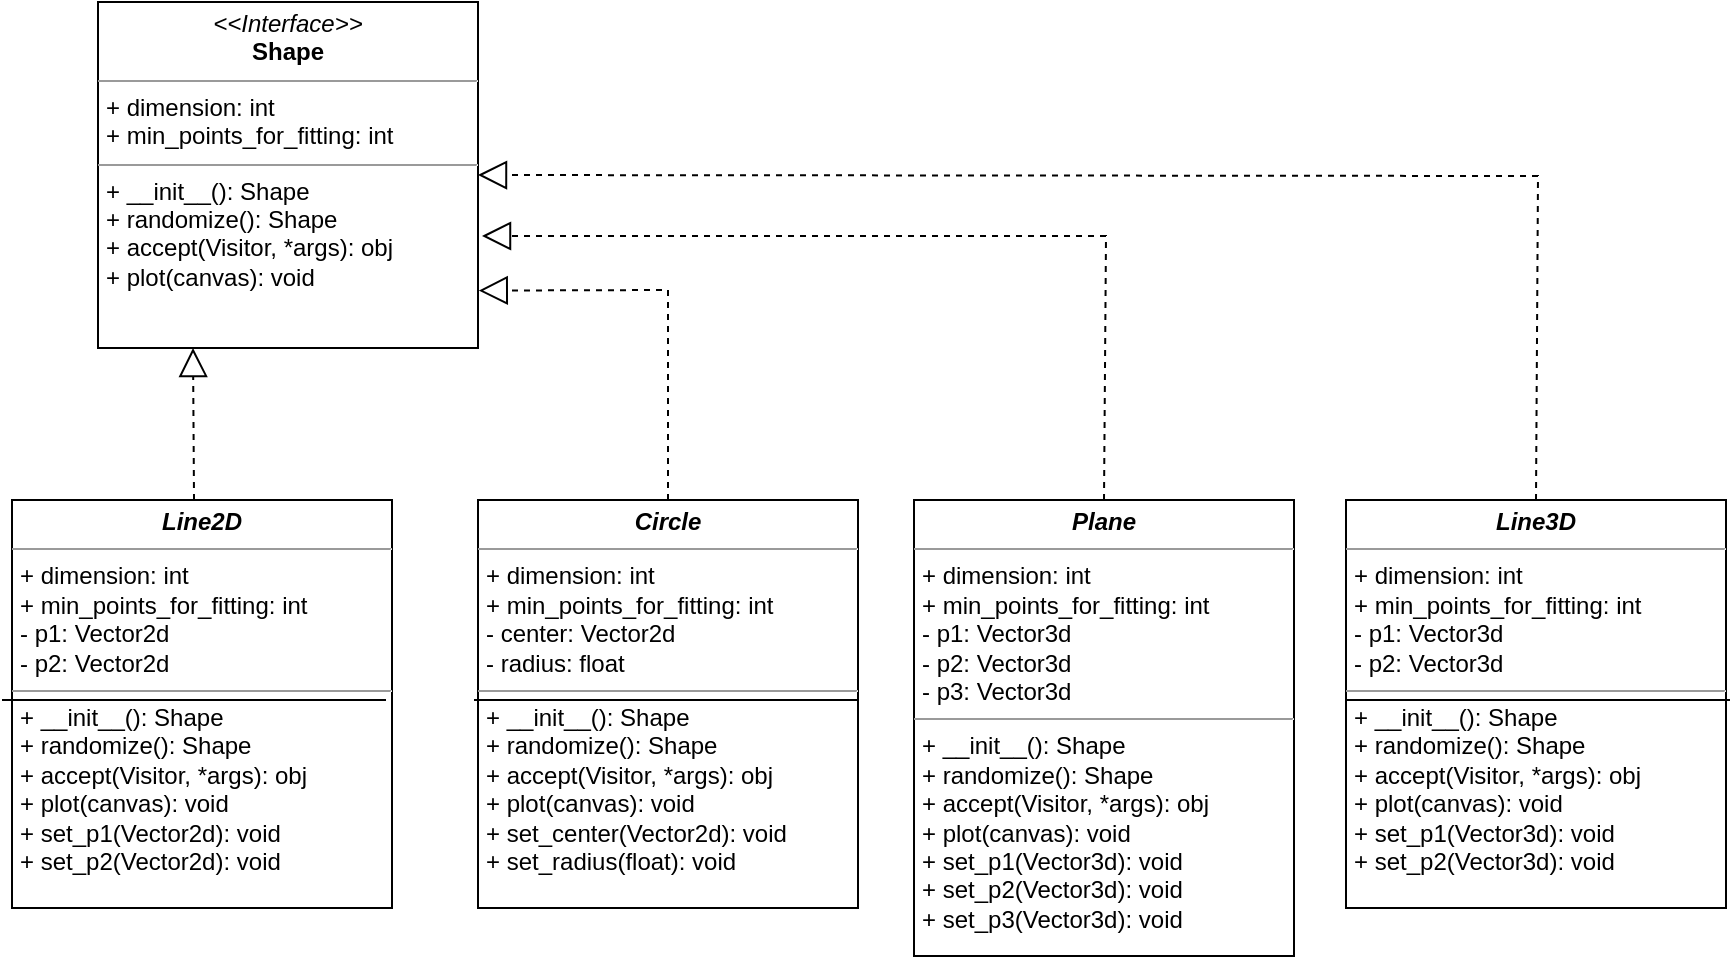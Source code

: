 <mxfile version="17.4.0" type="github"><diagram name="Page-1" id="c4acf3e9-155e-7222-9cf6-157b1a14988f"><mxGraphModel dx="1085" dy="580" grid="1" gridSize="12" guides="1" tooltips="1" connect="1" arrows="1" fold="1" page="1" pageScale="1" pageWidth="413" pageHeight="583" background="none" math="0" shadow="0"><root><mxCell id="0"/><mxCell id="1" parent="0"/><mxCell id="5d2195bd80daf111-35" style="edgeStyle=orthogonalEdgeStyle;rounded=0;html=1;dashed=1;labelBackgroundColor=none;startFill=0;endArrow=open;endFill=0;endSize=10;fontFamily=Verdana;fontSize=10;" parent="1" target="5d2195bd80daf111-8" edge="1"><mxGeometry relative="1" as="geometry"><Array as="points"><mxPoint x="545" y="970"/><mxPoint x="545" y="970"/></Array><mxPoint x="545" y="963.0" as="sourcePoint"/></mxGeometry></mxCell><mxCell id="5d2195bd80daf111-34" style="edgeStyle=orthogonalEdgeStyle;rounded=0;html=1;dashed=1;labelBackgroundColor=none;startFill=0;endArrow=open;endFill=0;endSize=10;fontFamily=Verdana;fontSize=10;" parent="1" target="5d2195bd80daf111-8" edge="1"><mxGeometry relative="1" as="geometry"><Array as="points"><mxPoint x="410" y="1029"/><mxPoint x="410" y="1029"/></Array><mxPoint x="380" y="1029.059" as="sourcePoint"/></mxGeometry></mxCell><mxCell id="5d2195bd80daf111-26" style="edgeStyle=orthogonalEdgeStyle;rounded=0;html=1;dashed=1;labelBackgroundColor=none;startFill=0;endArrow=open;endFill=0;endSize=10;fontFamily=Verdana;fontSize=10;" parent="1" target="5d2195bd80daf111-17" edge="1"><mxGeometry relative="1" as="geometry"><Array as="points"/><mxPoint x="640" y="300" as="sourcePoint"/></mxGeometry></mxCell><mxCell id="5d2195bd80daf111-18" value="&lt;p style=&quot;margin: 0px ; margin-top: 4px ; text-align: center&quot;&gt;&lt;i&gt;&amp;lt;&amp;lt;Interface&amp;gt;&amp;gt;&lt;/i&gt;&lt;br&gt;&lt;b&gt;Shape&lt;/b&gt;&lt;/p&gt;&lt;hr size=&quot;1&quot;&gt;&lt;p style=&quot;margin: 0px ; margin-left: 4px&quot;&gt;+ dimension&lt;span&gt;&lt;/span&gt;: int&lt;br&gt;+ min_points_for_fitting: int&lt;/p&gt;&lt;hr size=&quot;1&quot;&gt;&lt;p style=&quot;margin: 0px ; margin-left: 4px&quot;&gt;+ __init__&lt;span&gt;&lt;/span&gt;(): Shape&lt;br&gt;+ randomize(): Shape&lt;/p&gt;&lt;p style=&quot;margin: 0px ; margin-left: 4px&quot;&gt;+ accept(Visitor, *args): obj&lt;/p&gt;&lt;p style=&quot;margin: 0px ; margin-left: 4px&quot;&gt;+ plot(canvas): void&lt;br&gt;&lt;/p&gt;" style="verticalAlign=top;align=left;overflow=fill;fontSize=12;fontFamily=Helvetica;html=1;rounded=0;shadow=0;comic=0;labelBackgroundColor=none;strokeWidth=1" parent="1" vertex="1"><mxGeometry x="60" y="87" width="190" height="173" as="geometry"/></mxCell><mxCell id="0LW8psPkYJi9jbIiEvqm-1" value="&lt;p style=&quot;margin: 0px ; margin-top: 4px ; text-align: center&quot;&gt;&lt;i&gt;&lt;b&gt;Line2D&lt;/b&gt;&lt;/i&gt;&lt;b&gt;&lt;/b&gt;&lt;/p&gt;&lt;hr size=&quot;1&quot;&gt;&lt;p style=&quot;margin: 0px ; margin-left: 4px&quot;&gt;+ dimension&lt;span&gt;&lt;/span&gt;: int&lt;br&gt;+ min_points_for_fitting: int&lt;/p&gt;&lt;p style=&quot;margin: 0px ; margin-left: 4px&quot;&gt;- p1: Vector2d&lt;/p&gt;&lt;p style=&quot;margin: 0px ; margin-left: 4px&quot;&gt;- p2: Vector2d&lt;/p&gt;&lt;hr size=&quot;1&quot;&gt;&lt;p style=&quot;margin: 0px ; margin-left: 4px&quot;&gt;+ __init__&lt;span&gt;&lt;/span&gt;(): Shape&lt;br&gt;+ randomize(): Shape&lt;/p&gt;&lt;p style=&quot;margin: 0px ; margin-left: 4px&quot;&gt;+ accept(Visitor, *args): obj&lt;/p&gt;&lt;p style=&quot;margin: 0px ; margin-left: 4px&quot;&gt;+ plot(canvas): void&lt;/p&gt;&lt;p style=&quot;margin: 0px ; margin-left: 4px&quot;&gt;+ set_p1(Vector2d): void&lt;/p&gt;&lt;p style=&quot;margin: 0px ; margin-left: 4px&quot;&gt;+ set_p2(Vector2d): void&lt;/p&gt;" style="verticalAlign=top;align=left;overflow=fill;fontSize=12;fontFamily=Helvetica;html=1;rounded=0;shadow=0;comic=0;labelBackgroundColor=none;strokeWidth=1" vertex="1" parent="1"><mxGeometry x="17" y="336" width="190" height="204" as="geometry"/></mxCell><mxCell id="0LW8psPkYJi9jbIiEvqm-4" value="" style="endArrow=block;dashed=1;endFill=0;endSize=12;html=1;rounded=0;entryX=0.25;entryY=1;entryDx=0;entryDy=0;exitX=0.479;exitY=0;exitDx=0;exitDy=0;exitPerimeter=0;" edge="1" parent="1" source="0LW8psPkYJi9jbIiEvqm-1" target="5d2195bd80daf111-18"><mxGeometry width="160" relative="1" as="geometry"><mxPoint x="192" y="408" as="sourcePoint"/><mxPoint x="352" y="408" as="targetPoint"/></mxGeometry></mxCell><mxCell id="0LW8psPkYJi9jbIiEvqm-5" value="&lt;p style=&quot;margin: 0px ; margin-top: 4px ; text-align: center&quot;&gt;&lt;i&gt;&lt;b&gt;Circle&lt;/b&gt;&lt;/i&gt;&lt;br&gt;&lt;/p&gt;&lt;hr size=&quot;1&quot;&gt;&lt;p style=&quot;margin: 0px ; margin-left: 4px&quot;&gt;+ dimension&lt;span&gt;&lt;/span&gt;: int&lt;br&gt;+ min_points_for_fitting: int&lt;/p&gt;&lt;p style=&quot;margin: 0px ; margin-left: 4px&quot;&gt;- center: Vector2d&lt;/p&gt;&lt;p style=&quot;margin: 0px ; margin-left: 4px&quot;&gt;- radius: float&lt;br&gt;&lt;/p&gt;&lt;hr size=&quot;1&quot;&gt;&lt;p style=&quot;margin: 0px ; margin-left: 4px&quot;&gt;+ __init__&lt;span&gt;&lt;/span&gt;(): Shape&lt;br&gt;+ randomize(): Shape&lt;/p&gt;&lt;p style=&quot;margin: 0px ; margin-left: 4px&quot;&gt;+ accept(Visitor, *args): obj&lt;/p&gt;&lt;p style=&quot;margin: 0px ; margin-left: 4px&quot;&gt;+ plot(canvas): void&lt;/p&gt;&lt;p style=&quot;margin: 0px ; margin-left: 4px&quot;&gt;+ set_center(Vector2d): void&lt;/p&gt;&lt;p style=&quot;margin: 0px ; margin-left: 4px&quot;&gt;+ set_radius(float): void&lt;/p&gt;" style="verticalAlign=top;align=left;overflow=fill;fontSize=12;fontFamily=Helvetica;html=1;rounded=0;shadow=0;comic=0;labelBackgroundColor=none;strokeWidth=1" vertex="1" parent="1"><mxGeometry x="250" y="336" width="190" height="204" as="geometry"/></mxCell><mxCell id="0LW8psPkYJi9jbIiEvqm-6" value="&lt;p style=&quot;margin: 0px ; margin-top: 4px ; text-align: center&quot;&gt;&lt;i&gt;&lt;b&gt;Plane&lt;/b&gt;&lt;/i&gt;&lt;/p&gt;&lt;hr size=&quot;1&quot;&gt;&lt;p style=&quot;margin: 0px ; margin-left: 4px&quot;&gt;+ dimension&lt;span&gt;&lt;/span&gt;: int&lt;br&gt;+ min_points_for_fitting: int&lt;/p&gt;&lt;p style=&quot;margin: 0px ; margin-left: 4px&quot;&gt;- p1: Vector3d&lt;/p&gt;&lt;p style=&quot;margin: 0px ; margin-left: 4px&quot;&gt;- p2: Vector3d&lt;/p&gt;&lt;p style=&quot;margin: 0px ; margin-left: 4px&quot;&gt;- p3: Vector3d&lt;/p&gt;&lt;hr size=&quot;1&quot;&gt;&lt;p style=&quot;margin: 0px ; margin-left: 4px&quot;&gt;+ __init__&lt;span&gt;&lt;/span&gt;(): Shape&lt;br&gt;+ randomize(): Shape&lt;/p&gt;&lt;p style=&quot;margin: 0px ; margin-left: 4px&quot;&gt;+ accept(Visitor, *args): obj&lt;/p&gt;&lt;p style=&quot;margin: 0px ; margin-left: 4px&quot;&gt;+ plot(canvas): void&lt;/p&gt;&lt;p style=&quot;margin: 0px ; margin-left: 4px&quot;&gt;+ set_p1(Vector3d): void&lt;/p&gt;&lt;p style=&quot;margin: 0px ; margin-left: 4px&quot;&gt;+ set_p2(Vector3d): void&lt;/p&gt;&lt;p style=&quot;margin: 0px ; margin-left: 4px&quot;&gt;+ set_p3(Vector3d): void&lt;/p&gt;" style="verticalAlign=top;align=left;overflow=fill;fontSize=12;fontFamily=Helvetica;html=1;rounded=0;shadow=0;comic=0;labelBackgroundColor=none;strokeWidth=1" vertex="1" parent="1"><mxGeometry x="468" y="336" width="190" height="228" as="geometry"/></mxCell><mxCell id="0LW8psPkYJi9jbIiEvqm-7" value="&lt;p style=&quot;margin: 0px ; margin-top: 4px ; text-align: center&quot;&gt;&lt;i&gt;&lt;b&gt;Line3D&lt;/b&gt;&lt;/i&gt;&lt;/p&gt;&lt;hr size=&quot;1&quot;&gt;&lt;p style=&quot;margin: 0px ; margin-left: 4px&quot;&gt;+ dimension&lt;span&gt;&lt;/span&gt;: int&lt;br&gt;+ min_points_for_fitting: int&lt;/p&gt;&lt;p style=&quot;margin: 0px ; margin-left: 4px&quot;&gt;- p1: Vector3d&lt;/p&gt;&lt;p style=&quot;margin: 0px ; margin-left: 4px&quot;&gt;- p2: Vector3d&lt;/p&gt;&lt;hr size=&quot;1&quot;&gt;&lt;p style=&quot;margin: 0px ; margin-left: 4px&quot;&gt;+ __init__&lt;span&gt;&lt;/span&gt;(): Shape&lt;br&gt;+ randomize(): Shape&lt;/p&gt;&lt;p style=&quot;margin: 0px ; margin-left: 4px&quot;&gt;+ accept(Visitor, *args): obj&lt;/p&gt;&lt;p style=&quot;margin: 0px ; margin-left: 4px&quot;&gt;+ plot(canvas): void&lt;/p&gt;&lt;p style=&quot;margin: 0px ; margin-left: 4px&quot;&gt;+ set_p1(Vector3d): void&lt;/p&gt;&lt;p style=&quot;margin: 0px ; margin-left: 4px&quot;&gt;+ set_p2(Vector3d): void&lt;/p&gt;" style="verticalAlign=top;align=left;overflow=fill;fontSize=12;fontFamily=Helvetica;html=1;rounded=0;shadow=0;comic=0;labelBackgroundColor=none;strokeWidth=1" vertex="1" parent="1"><mxGeometry x="684" y="336" width="190" height="204" as="geometry"/></mxCell><mxCell id="0LW8psPkYJi9jbIiEvqm-8" value="" style="endArrow=block;dashed=1;endFill=0;endSize=12;html=1;rounded=0;entryX=1.002;entryY=0.834;entryDx=0;entryDy=0;exitX=0.5;exitY=0;exitDx=0;exitDy=0;entryPerimeter=0;" edge="1" parent="1" source="0LW8psPkYJi9jbIiEvqm-5" target="5d2195bd80daf111-18"><mxGeometry width="160" relative="1" as="geometry"><mxPoint x="120.01" y="348" as="sourcePoint"/><mxPoint x="167" y="272" as="targetPoint"/><Array as="points"><mxPoint x="345" y="231"/></Array></mxGeometry></mxCell><mxCell id="0LW8psPkYJi9jbIiEvqm-9" value="" style="endArrow=block;dashed=1;endFill=0;endSize=12;html=1;rounded=0;exitX=0.5;exitY=0;exitDx=0;exitDy=0;" edge="1" parent="1" source="0LW8psPkYJi9jbIiEvqm-6"><mxGeometry width="160" relative="1" as="geometry"><mxPoint x="132.01" y="360" as="sourcePoint"/><mxPoint x="252" y="204" as="targetPoint"/><Array as="points"><mxPoint x="564" y="204"/></Array></mxGeometry></mxCell><mxCell id="0LW8psPkYJi9jbIiEvqm-10" value="" style="endArrow=block;dashed=1;endFill=0;endSize=12;html=1;rounded=0;entryX=1;entryY=0.5;entryDx=0;entryDy=0;exitX=0.5;exitY=0;exitDx=0;exitDy=0;" edge="1" parent="1" source="0LW8psPkYJi9jbIiEvqm-7" target="5d2195bd80daf111-18"><mxGeometry width="160" relative="1" as="geometry"><mxPoint x="636" y="300" as="sourcePoint"/><mxPoint x="191" y="296" as="targetPoint"/><Array as="points"><mxPoint x="780" y="174"/></Array></mxGeometry></mxCell><mxCell id="0LW8psPkYJi9jbIiEvqm-11" value="" style="line;strokeWidth=1;fillColor=none;align=left;verticalAlign=middle;spacingTop=-1;spacingLeft=3;spacingRight=3;rotatable=0;labelPosition=right;points=[];portConstraint=eastwest;" vertex="1" parent="1"><mxGeometry x="12" y="432" width="192" height="8" as="geometry"/></mxCell><mxCell id="0LW8psPkYJi9jbIiEvqm-13" value="" style="line;strokeWidth=1;fillColor=none;align=left;verticalAlign=middle;spacingTop=-1;spacingLeft=3;spacingRight=3;rotatable=0;labelPosition=right;points=[];portConstraint=eastwest;" vertex="1" parent="1"><mxGeometry x="248" y="432" width="192" height="8" as="geometry"/></mxCell><mxCell id="0LW8psPkYJi9jbIiEvqm-14" value="" style="line;strokeWidth=1;fillColor=none;align=left;verticalAlign=middle;spacingTop=-1;spacingLeft=3;spacingRight=3;rotatable=0;labelPosition=right;points=[];portConstraint=eastwest;" vertex="1" parent="1"><mxGeometry x="684" y="432" width="192" height="8" as="geometry"/></mxCell></root></mxGraphModel></diagram></mxfile>